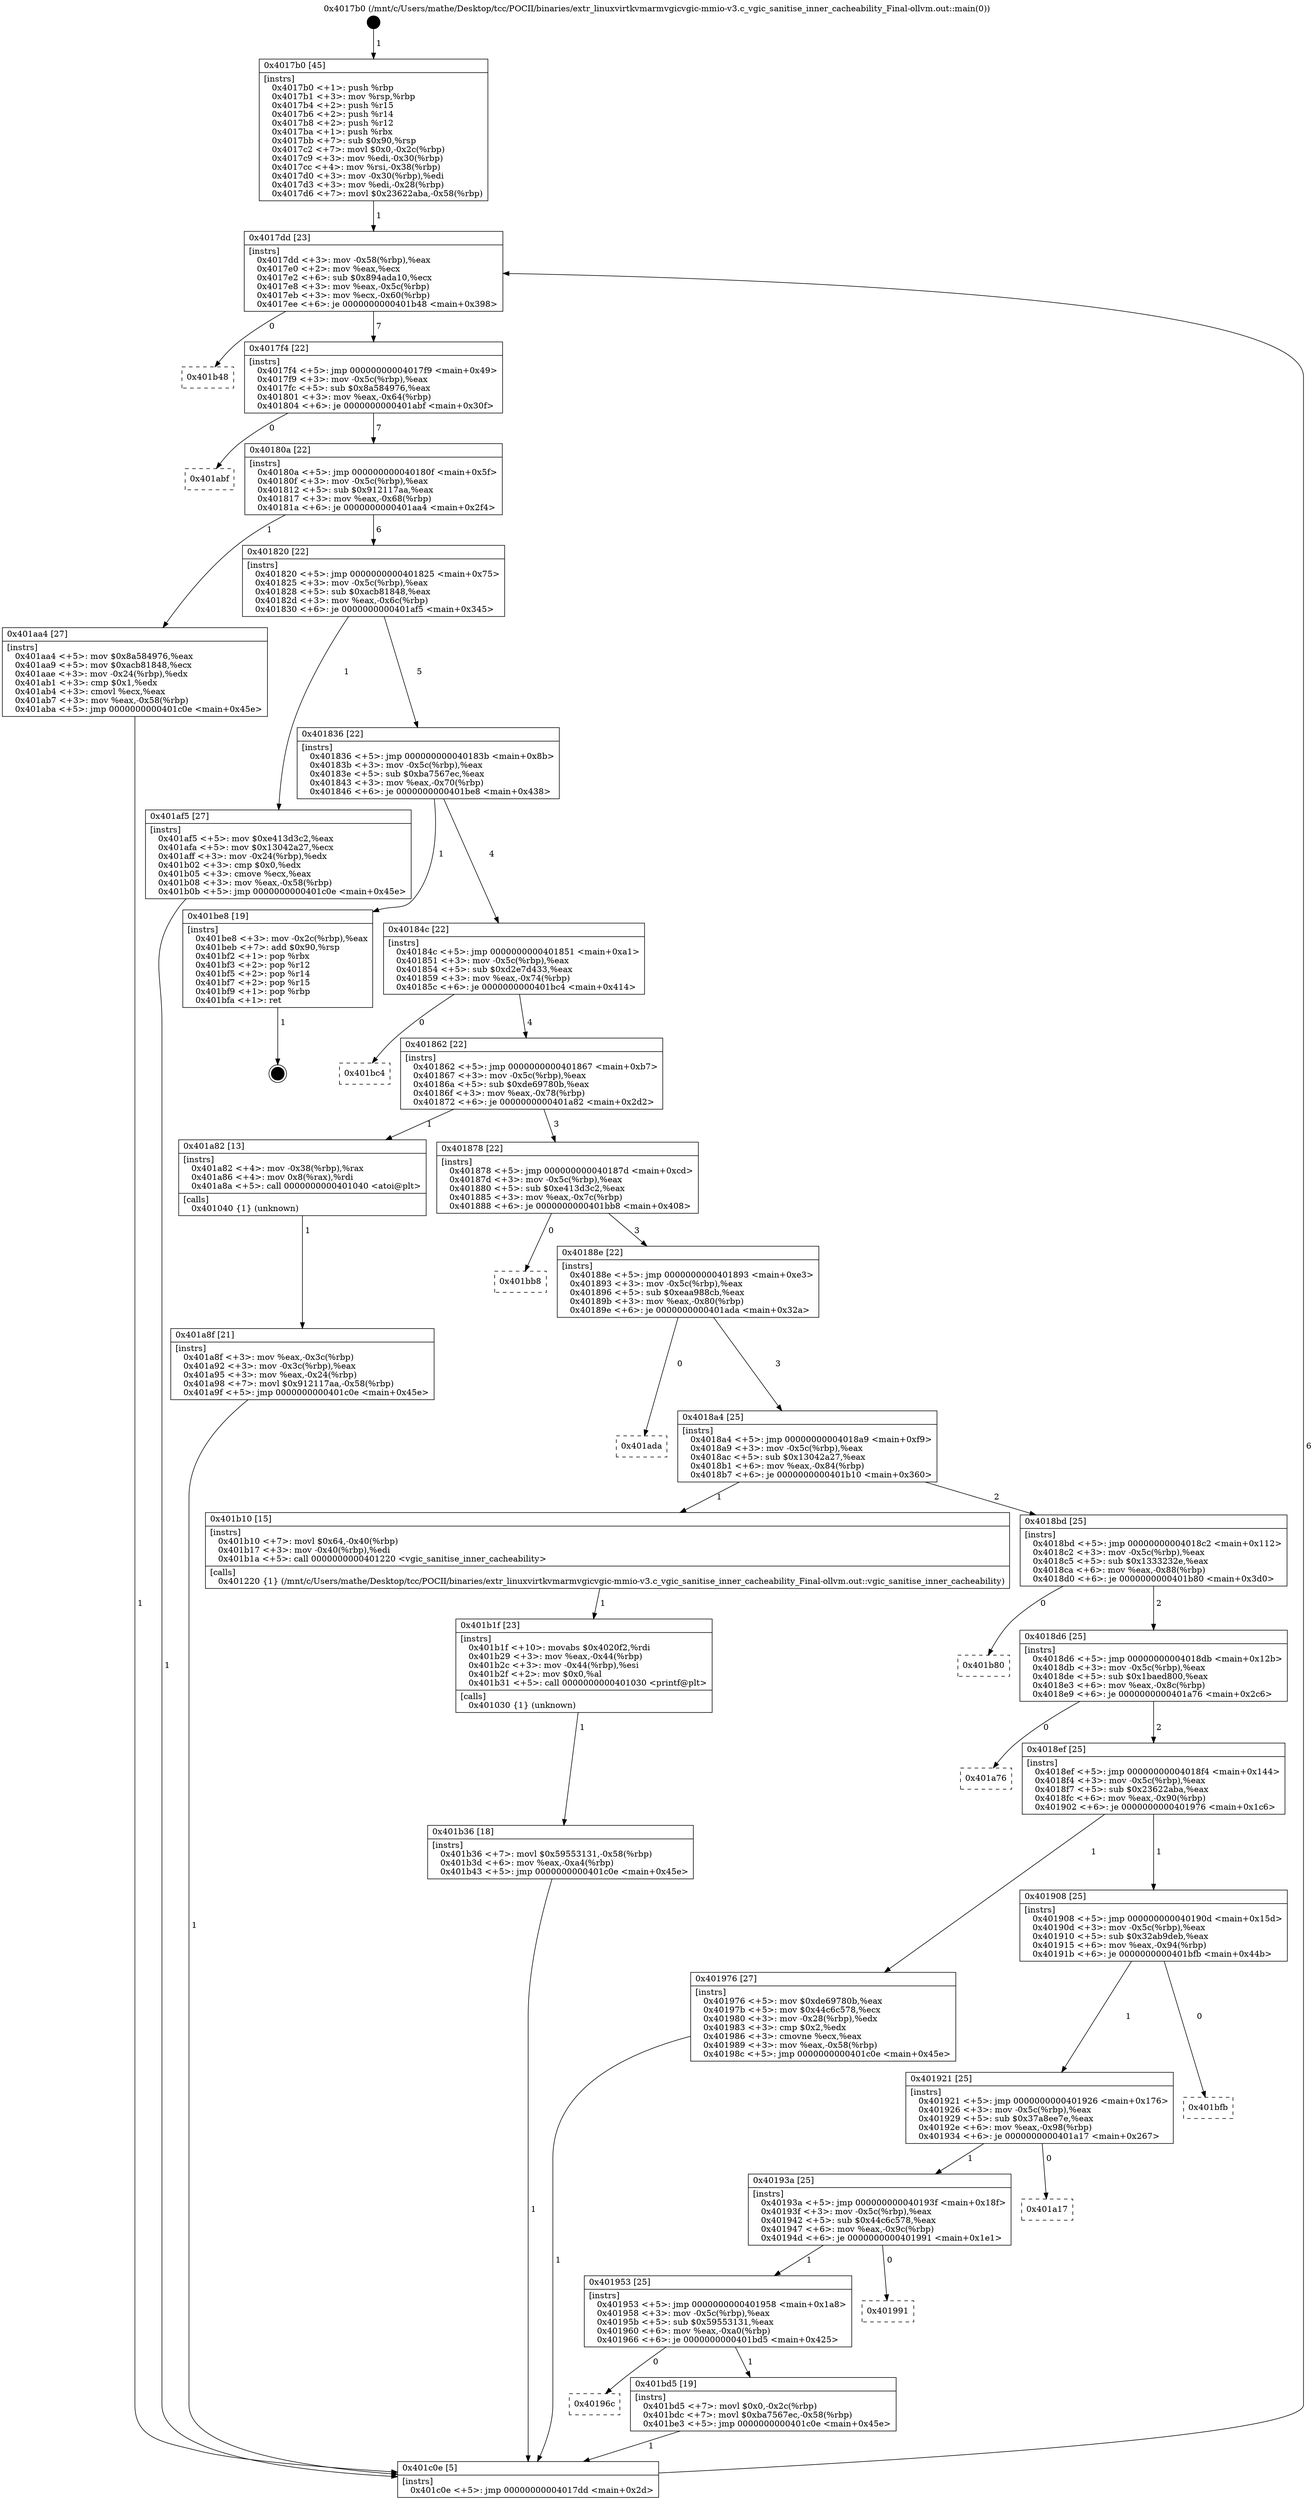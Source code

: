 digraph "0x4017b0" {
  label = "0x4017b0 (/mnt/c/Users/mathe/Desktop/tcc/POCII/binaries/extr_linuxvirtkvmarmvgicvgic-mmio-v3.c_vgic_sanitise_inner_cacheability_Final-ollvm.out::main(0))"
  labelloc = "t"
  node[shape=record]

  Entry [label="",width=0.3,height=0.3,shape=circle,fillcolor=black,style=filled]
  "0x4017dd" [label="{
     0x4017dd [23]\l
     | [instrs]\l
     &nbsp;&nbsp;0x4017dd \<+3\>: mov -0x58(%rbp),%eax\l
     &nbsp;&nbsp;0x4017e0 \<+2\>: mov %eax,%ecx\l
     &nbsp;&nbsp;0x4017e2 \<+6\>: sub $0x894ada10,%ecx\l
     &nbsp;&nbsp;0x4017e8 \<+3\>: mov %eax,-0x5c(%rbp)\l
     &nbsp;&nbsp;0x4017eb \<+3\>: mov %ecx,-0x60(%rbp)\l
     &nbsp;&nbsp;0x4017ee \<+6\>: je 0000000000401b48 \<main+0x398\>\l
  }"]
  "0x401b48" [label="{
     0x401b48\l
  }", style=dashed]
  "0x4017f4" [label="{
     0x4017f4 [22]\l
     | [instrs]\l
     &nbsp;&nbsp;0x4017f4 \<+5\>: jmp 00000000004017f9 \<main+0x49\>\l
     &nbsp;&nbsp;0x4017f9 \<+3\>: mov -0x5c(%rbp),%eax\l
     &nbsp;&nbsp;0x4017fc \<+5\>: sub $0x8a584976,%eax\l
     &nbsp;&nbsp;0x401801 \<+3\>: mov %eax,-0x64(%rbp)\l
     &nbsp;&nbsp;0x401804 \<+6\>: je 0000000000401abf \<main+0x30f\>\l
  }"]
  Exit [label="",width=0.3,height=0.3,shape=circle,fillcolor=black,style=filled,peripheries=2]
  "0x401abf" [label="{
     0x401abf\l
  }", style=dashed]
  "0x40180a" [label="{
     0x40180a [22]\l
     | [instrs]\l
     &nbsp;&nbsp;0x40180a \<+5\>: jmp 000000000040180f \<main+0x5f\>\l
     &nbsp;&nbsp;0x40180f \<+3\>: mov -0x5c(%rbp),%eax\l
     &nbsp;&nbsp;0x401812 \<+5\>: sub $0x912117aa,%eax\l
     &nbsp;&nbsp;0x401817 \<+3\>: mov %eax,-0x68(%rbp)\l
     &nbsp;&nbsp;0x40181a \<+6\>: je 0000000000401aa4 \<main+0x2f4\>\l
  }"]
  "0x40196c" [label="{
     0x40196c\l
  }", style=dashed]
  "0x401aa4" [label="{
     0x401aa4 [27]\l
     | [instrs]\l
     &nbsp;&nbsp;0x401aa4 \<+5\>: mov $0x8a584976,%eax\l
     &nbsp;&nbsp;0x401aa9 \<+5\>: mov $0xacb81848,%ecx\l
     &nbsp;&nbsp;0x401aae \<+3\>: mov -0x24(%rbp),%edx\l
     &nbsp;&nbsp;0x401ab1 \<+3\>: cmp $0x1,%edx\l
     &nbsp;&nbsp;0x401ab4 \<+3\>: cmovl %ecx,%eax\l
     &nbsp;&nbsp;0x401ab7 \<+3\>: mov %eax,-0x58(%rbp)\l
     &nbsp;&nbsp;0x401aba \<+5\>: jmp 0000000000401c0e \<main+0x45e\>\l
  }"]
  "0x401820" [label="{
     0x401820 [22]\l
     | [instrs]\l
     &nbsp;&nbsp;0x401820 \<+5\>: jmp 0000000000401825 \<main+0x75\>\l
     &nbsp;&nbsp;0x401825 \<+3\>: mov -0x5c(%rbp),%eax\l
     &nbsp;&nbsp;0x401828 \<+5\>: sub $0xacb81848,%eax\l
     &nbsp;&nbsp;0x40182d \<+3\>: mov %eax,-0x6c(%rbp)\l
     &nbsp;&nbsp;0x401830 \<+6\>: je 0000000000401af5 \<main+0x345\>\l
  }"]
  "0x401bd5" [label="{
     0x401bd5 [19]\l
     | [instrs]\l
     &nbsp;&nbsp;0x401bd5 \<+7\>: movl $0x0,-0x2c(%rbp)\l
     &nbsp;&nbsp;0x401bdc \<+7\>: movl $0xba7567ec,-0x58(%rbp)\l
     &nbsp;&nbsp;0x401be3 \<+5\>: jmp 0000000000401c0e \<main+0x45e\>\l
  }"]
  "0x401af5" [label="{
     0x401af5 [27]\l
     | [instrs]\l
     &nbsp;&nbsp;0x401af5 \<+5\>: mov $0xe413d3c2,%eax\l
     &nbsp;&nbsp;0x401afa \<+5\>: mov $0x13042a27,%ecx\l
     &nbsp;&nbsp;0x401aff \<+3\>: mov -0x24(%rbp),%edx\l
     &nbsp;&nbsp;0x401b02 \<+3\>: cmp $0x0,%edx\l
     &nbsp;&nbsp;0x401b05 \<+3\>: cmove %ecx,%eax\l
     &nbsp;&nbsp;0x401b08 \<+3\>: mov %eax,-0x58(%rbp)\l
     &nbsp;&nbsp;0x401b0b \<+5\>: jmp 0000000000401c0e \<main+0x45e\>\l
  }"]
  "0x401836" [label="{
     0x401836 [22]\l
     | [instrs]\l
     &nbsp;&nbsp;0x401836 \<+5\>: jmp 000000000040183b \<main+0x8b\>\l
     &nbsp;&nbsp;0x40183b \<+3\>: mov -0x5c(%rbp),%eax\l
     &nbsp;&nbsp;0x40183e \<+5\>: sub $0xba7567ec,%eax\l
     &nbsp;&nbsp;0x401843 \<+3\>: mov %eax,-0x70(%rbp)\l
     &nbsp;&nbsp;0x401846 \<+6\>: je 0000000000401be8 \<main+0x438\>\l
  }"]
  "0x401953" [label="{
     0x401953 [25]\l
     | [instrs]\l
     &nbsp;&nbsp;0x401953 \<+5\>: jmp 0000000000401958 \<main+0x1a8\>\l
     &nbsp;&nbsp;0x401958 \<+3\>: mov -0x5c(%rbp),%eax\l
     &nbsp;&nbsp;0x40195b \<+5\>: sub $0x59553131,%eax\l
     &nbsp;&nbsp;0x401960 \<+6\>: mov %eax,-0xa0(%rbp)\l
     &nbsp;&nbsp;0x401966 \<+6\>: je 0000000000401bd5 \<main+0x425\>\l
  }"]
  "0x401be8" [label="{
     0x401be8 [19]\l
     | [instrs]\l
     &nbsp;&nbsp;0x401be8 \<+3\>: mov -0x2c(%rbp),%eax\l
     &nbsp;&nbsp;0x401beb \<+7\>: add $0x90,%rsp\l
     &nbsp;&nbsp;0x401bf2 \<+1\>: pop %rbx\l
     &nbsp;&nbsp;0x401bf3 \<+2\>: pop %r12\l
     &nbsp;&nbsp;0x401bf5 \<+2\>: pop %r14\l
     &nbsp;&nbsp;0x401bf7 \<+2\>: pop %r15\l
     &nbsp;&nbsp;0x401bf9 \<+1\>: pop %rbp\l
     &nbsp;&nbsp;0x401bfa \<+1\>: ret\l
  }"]
  "0x40184c" [label="{
     0x40184c [22]\l
     | [instrs]\l
     &nbsp;&nbsp;0x40184c \<+5\>: jmp 0000000000401851 \<main+0xa1\>\l
     &nbsp;&nbsp;0x401851 \<+3\>: mov -0x5c(%rbp),%eax\l
     &nbsp;&nbsp;0x401854 \<+5\>: sub $0xd2e7d433,%eax\l
     &nbsp;&nbsp;0x401859 \<+3\>: mov %eax,-0x74(%rbp)\l
     &nbsp;&nbsp;0x40185c \<+6\>: je 0000000000401bc4 \<main+0x414\>\l
  }"]
  "0x401991" [label="{
     0x401991\l
  }", style=dashed]
  "0x401bc4" [label="{
     0x401bc4\l
  }", style=dashed]
  "0x401862" [label="{
     0x401862 [22]\l
     | [instrs]\l
     &nbsp;&nbsp;0x401862 \<+5\>: jmp 0000000000401867 \<main+0xb7\>\l
     &nbsp;&nbsp;0x401867 \<+3\>: mov -0x5c(%rbp),%eax\l
     &nbsp;&nbsp;0x40186a \<+5\>: sub $0xde69780b,%eax\l
     &nbsp;&nbsp;0x40186f \<+3\>: mov %eax,-0x78(%rbp)\l
     &nbsp;&nbsp;0x401872 \<+6\>: je 0000000000401a82 \<main+0x2d2\>\l
  }"]
  "0x40193a" [label="{
     0x40193a [25]\l
     | [instrs]\l
     &nbsp;&nbsp;0x40193a \<+5\>: jmp 000000000040193f \<main+0x18f\>\l
     &nbsp;&nbsp;0x40193f \<+3\>: mov -0x5c(%rbp),%eax\l
     &nbsp;&nbsp;0x401942 \<+5\>: sub $0x44c6c578,%eax\l
     &nbsp;&nbsp;0x401947 \<+6\>: mov %eax,-0x9c(%rbp)\l
     &nbsp;&nbsp;0x40194d \<+6\>: je 0000000000401991 \<main+0x1e1\>\l
  }"]
  "0x401a82" [label="{
     0x401a82 [13]\l
     | [instrs]\l
     &nbsp;&nbsp;0x401a82 \<+4\>: mov -0x38(%rbp),%rax\l
     &nbsp;&nbsp;0x401a86 \<+4\>: mov 0x8(%rax),%rdi\l
     &nbsp;&nbsp;0x401a8a \<+5\>: call 0000000000401040 \<atoi@plt\>\l
     | [calls]\l
     &nbsp;&nbsp;0x401040 \{1\} (unknown)\l
  }"]
  "0x401878" [label="{
     0x401878 [22]\l
     | [instrs]\l
     &nbsp;&nbsp;0x401878 \<+5\>: jmp 000000000040187d \<main+0xcd\>\l
     &nbsp;&nbsp;0x40187d \<+3\>: mov -0x5c(%rbp),%eax\l
     &nbsp;&nbsp;0x401880 \<+5\>: sub $0xe413d3c2,%eax\l
     &nbsp;&nbsp;0x401885 \<+3\>: mov %eax,-0x7c(%rbp)\l
     &nbsp;&nbsp;0x401888 \<+6\>: je 0000000000401bb8 \<main+0x408\>\l
  }"]
  "0x401a17" [label="{
     0x401a17\l
  }", style=dashed]
  "0x401bb8" [label="{
     0x401bb8\l
  }", style=dashed]
  "0x40188e" [label="{
     0x40188e [22]\l
     | [instrs]\l
     &nbsp;&nbsp;0x40188e \<+5\>: jmp 0000000000401893 \<main+0xe3\>\l
     &nbsp;&nbsp;0x401893 \<+3\>: mov -0x5c(%rbp),%eax\l
     &nbsp;&nbsp;0x401896 \<+5\>: sub $0xeaa988cb,%eax\l
     &nbsp;&nbsp;0x40189b \<+3\>: mov %eax,-0x80(%rbp)\l
     &nbsp;&nbsp;0x40189e \<+6\>: je 0000000000401ada \<main+0x32a\>\l
  }"]
  "0x401921" [label="{
     0x401921 [25]\l
     | [instrs]\l
     &nbsp;&nbsp;0x401921 \<+5\>: jmp 0000000000401926 \<main+0x176\>\l
     &nbsp;&nbsp;0x401926 \<+3\>: mov -0x5c(%rbp),%eax\l
     &nbsp;&nbsp;0x401929 \<+5\>: sub $0x37a8ee7e,%eax\l
     &nbsp;&nbsp;0x40192e \<+6\>: mov %eax,-0x98(%rbp)\l
     &nbsp;&nbsp;0x401934 \<+6\>: je 0000000000401a17 \<main+0x267\>\l
  }"]
  "0x401ada" [label="{
     0x401ada\l
  }", style=dashed]
  "0x4018a4" [label="{
     0x4018a4 [25]\l
     | [instrs]\l
     &nbsp;&nbsp;0x4018a4 \<+5\>: jmp 00000000004018a9 \<main+0xf9\>\l
     &nbsp;&nbsp;0x4018a9 \<+3\>: mov -0x5c(%rbp),%eax\l
     &nbsp;&nbsp;0x4018ac \<+5\>: sub $0x13042a27,%eax\l
     &nbsp;&nbsp;0x4018b1 \<+6\>: mov %eax,-0x84(%rbp)\l
     &nbsp;&nbsp;0x4018b7 \<+6\>: je 0000000000401b10 \<main+0x360\>\l
  }"]
  "0x401bfb" [label="{
     0x401bfb\l
  }", style=dashed]
  "0x401b10" [label="{
     0x401b10 [15]\l
     | [instrs]\l
     &nbsp;&nbsp;0x401b10 \<+7\>: movl $0x64,-0x40(%rbp)\l
     &nbsp;&nbsp;0x401b17 \<+3\>: mov -0x40(%rbp),%edi\l
     &nbsp;&nbsp;0x401b1a \<+5\>: call 0000000000401220 \<vgic_sanitise_inner_cacheability\>\l
     | [calls]\l
     &nbsp;&nbsp;0x401220 \{1\} (/mnt/c/Users/mathe/Desktop/tcc/POCII/binaries/extr_linuxvirtkvmarmvgicvgic-mmio-v3.c_vgic_sanitise_inner_cacheability_Final-ollvm.out::vgic_sanitise_inner_cacheability)\l
  }"]
  "0x4018bd" [label="{
     0x4018bd [25]\l
     | [instrs]\l
     &nbsp;&nbsp;0x4018bd \<+5\>: jmp 00000000004018c2 \<main+0x112\>\l
     &nbsp;&nbsp;0x4018c2 \<+3\>: mov -0x5c(%rbp),%eax\l
     &nbsp;&nbsp;0x4018c5 \<+5\>: sub $0x1333232e,%eax\l
     &nbsp;&nbsp;0x4018ca \<+6\>: mov %eax,-0x88(%rbp)\l
     &nbsp;&nbsp;0x4018d0 \<+6\>: je 0000000000401b80 \<main+0x3d0\>\l
  }"]
  "0x401b36" [label="{
     0x401b36 [18]\l
     | [instrs]\l
     &nbsp;&nbsp;0x401b36 \<+7\>: movl $0x59553131,-0x58(%rbp)\l
     &nbsp;&nbsp;0x401b3d \<+6\>: mov %eax,-0xa4(%rbp)\l
     &nbsp;&nbsp;0x401b43 \<+5\>: jmp 0000000000401c0e \<main+0x45e\>\l
  }"]
  "0x401b80" [label="{
     0x401b80\l
  }", style=dashed]
  "0x4018d6" [label="{
     0x4018d6 [25]\l
     | [instrs]\l
     &nbsp;&nbsp;0x4018d6 \<+5\>: jmp 00000000004018db \<main+0x12b\>\l
     &nbsp;&nbsp;0x4018db \<+3\>: mov -0x5c(%rbp),%eax\l
     &nbsp;&nbsp;0x4018de \<+5\>: sub $0x1baed800,%eax\l
     &nbsp;&nbsp;0x4018e3 \<+6\>: mov %eax,-0x8c(%rbp)\l
     &nbsp;&nbsp;0x4018e9 \<+6\>: je 0000000000401a76 \<main+0x2c6\>\l
  }"]
  "0x401b1f" [label="{
     0x401b1f [23]\l
     | [instrs]\l
     &nbsp;&nbsp;0x401b1f \<+10\>: movabs $0x4020f2,%rdi\l
     &nbsp;&nbsp;0x401b29 \<+3\>: mov %eax,-0x44(%rbp)\l
     &nbsp;&nbsp;0x401b2c \<+3\>: mov -0x44(%rbp),%esi\l
     &nbsp;&nbsp;0x401b2f \<+2\>: mov $0x0,%al\l
     &nbsp;&nbsp;0x401b31 \<+5\>: call 0000000000401030 \<printf@plt\>\l
     | [calls]\l
     &nbsp;&nbsp;0x401030 \{1\} (unknown)\l
  }"]
  "0x401a76" [label="{
     0x401a76\l
  }", style=dashed]
  "0x4018ef" [label="{
     0x4018ef [25]\l
     | [instrs]\l
     &nbsp;&nbsp;0x4018ef \<+5\>: jmp 00000000004018f4 \<main+0x144\>\l
     &nbsp;&nbsp;0x4018f4 \<+3\>: mov -0x5c(%rbp),%eax\l
     &nbsp;&nbsp;0x4018f7 \<+5\>: sub $0x23622aba,%eax\l
     &nbsp;&nbsp;0x4018fc \<+6\>: mov %eax,-0x90(%rbp)\l
     &nbsp;&nbsp;0x401902 \<+6\>: je 0000000000401976 \<main+0x1c6\>\l
  }"]
  "0x401a8f" [label="{
     0x401a8f [21]\l
     | [instrs]\l
     &nbsp;&nbsp;0x401a8f \<+3\>: mov %eax,-0x3c(%rbp)\l
     &nbsp;&nbsp;0x401a92 \<+3\>: mov -0x3c(%rbp),%eax\l
     &nbsp;&nbsp;0x401a95 \<+3\>: mov %eax,-0x24(%rbp)\l
     &nbsp;&nbsp;0x401a98 \<+7\>: movl $0x912117aa,-0x58(%rbp)\l
     &nbsp;&nbsp;0x401a9f \<+5\>: jmp 0000000000401c0e \<main+0x45e\>\l
  }"]
  "0x401976" [label="{
     0x401976 [27]\l
     | [instrs]\l
     &nbsp;&nbsp;0x401976 \<+5\>: mov $0xde69780b,%eax\l
     &nbsp;&nbsp;0x40197b \<+5\>: mov $0x44c6c578,%ecx\l
     &nbsp;&nbsp;0x401980 \<+3\>: mov -0x28(%rbp),%edx\l
     &nbsp;&nbsp;0x401983 \<+3\>: cmp $0x2,%edx\l
     &nbsp;&nbsp;0x401986 \<+3\>: cmovne %ecx,%eax\l
     &nbsp;&nbsp;0x401989 \<+3\>: mov %eax,-0x58(%rbp)\l
     &nbsp;&nbsp;0x40198c \<+5\>: jmp 0000000000401c0e \<main+0x45e\>\l
  }"]
  "0x401908" [label="{
     0x401908 [25]\l
     | [instrs]\l
     &nbsp;&nbsp;0x401908 \<+5\>: jmp 000000000040190d \<main+0x15d\>\l
     &nbsp;&nbsp;0x40190d \<+3\>: mov -0x5c(%rbp),%eax\l
     &nbsp;&nbsp;0x401910 \<+5\>: sub $0x32ab9deb,%eax\l
     &nbsp;&nbsp;0x401915 \<+6\>: mov %eax,-0x94(%rbp)\l
     &nbsp;&nbsp;0x40191b \<+6\>: je 0000000000401bfb \<main+0x44b\>\l
  }"]
  "0x401c0e" [label="{
     0x401c0e [5]\l
     | [instrs]\l
     &nbsp;&nbsp;0x401c0e \<+5\>: jmp 00000000004017dd \<main+0x2d\>\l
  }"]
  "0x4017b0" [label="{
     0x4017b0 [45]\l
     | [instrs]\l
     &nbsp;&nbsp;0x4017b0 \<+1\>: push %rbp\l
     &nbsp;&nbsp;0x4017b1 \<+3\>: mov %rsp,%rbp\l
     &nbsp;&nbsp;0x4017b4 \<+2\>: push %r15\l
     &nbsp;&nbsp;0x4017b6 \<+2\>: push %r14\l
     &nbsp;&nbsp;0x4017b8 \<+2\>: push %r12\l
     &nbsp;&nbsp;0x4017ba \<+1\>: push %rbx\l
     &nbsp;&nbsp;0x4017bb \<+7\>: sub $0x90,%rsp\l
     &nbsp;&nbsp;0x4017c2 \<+7\>: movl $0x0,-0x2c(%rbp)\l
     &nbsp;&nbsp;0x4017c9 \<+3\>: mov %edi,-0x30(%rbp)\l
     &nbsp;&nbsp;0x4017cc \<+4\>: mov %rsi,-0x38(%rbp)\l
     &nbsp;&nbsp;0x4017d0 \<+3\>: mov -0x30(%rbp),%edi\l
     &nbsp;&nbsp;0x4017d3 \<+3\>: mov %edi,-0x28(%rbp)\l
     &nbsp;&nbsp;0x4017d6 \<+7\>: movl $0x23622aba,-0x58(%rbp)\l
  }"]
  Entry -> "0x4017b0" [label=" 1"]
  "0x4017dd" -> "0x401b48" [label=" 0"]
  "0x4017dd" -> "0x4017f4" [label=" 7"]
  "0x401be8" -> Exit [label=" 1"]
  "0x4017f4" -> "0x401abf" [label=" 0"]
  "0x4017f4" -> "0x40180a" [label=" 7"]
  "0x401bd5" -> "0x401c0e" [label=" 1"]
  "0x40180a" -> "0x401aa4" [label=" 1"]
  "0x40180a" -> "0x401820" [label=" 6"]
  "0x401953" -> "0x40196c" [label=" 0"]
  "0x401820" -> "0x401af5" [label=" 1"]
  "0x401820" -> "0x401836" [label=" 5"]
  "0x401953" -> "0x401bd5" [label=" 1"]
  "0x401836" -> "0x401be8" [label=" 1"]
  "0x401836" -> "0x40184c" [label=" 4"]
  "0x40193a" -> "0x401953" [label=" 1"]
  "0x40184c" -> "0x401bc4" [label=" 0"]
  "0x40184c" -> "0x401862" [label=" 4"]
  "0x40193a" -> "0x401991" [label=" 0"]
  "0x401862" -> "0x401a82" [label=" 1"]
  "0x401862" -> "0x401878" [label=" 3"]
  "0x401921" -> "0x40193a" [label=" 1"]
  "0x401878" -> "0x401bb8" [label=" 0"]
  "0x401878" -> "0x40188e" [label=" 3"]
  "0x401921" -> "0x401a17" [label=" 0"]
  "0x40188e" -> "0x401ada" [label=" 0"]
  "0x40188e" -> "0x4018a4" [label=" 3"]
  "0x401908" -> "0x401921" [label=" 1"]
  "0x4018a4" -> "0x401b10" [label=" 1"]
  "0x4018a4" -> "0x4018bd" [label=" 2"]
  "0x401908" -> "0x401bfb" [label=" 0"]
  "0x4018bd" -> "0x401b80" [label=" 0"]
  "0x4018bd" -> "0x4018d6" [label=" 2"]
  "0x401b36" -> "0x401c0e" [label=" 1"]
  "0x4018d6" -> "0x401a76" [label=" 0"]
  "0x4018d6" -> "0x4018ef" [label=" 2"]
  "0x401b1f" -> "0x401b36" [label=" 1"]
  "0x4018ef" -> "0x401976" [label=" 1"]
  "0x4018ef" -> "0x401908" [label=" 1"]
  "0x401976" -> "0x401c0e" [label=" 1"]
  "0x4017b0" -> "0x4017dd" [label=" 1"]
  "0x401c0e" -> "0x4017dd" [label=" 6"]
  "0x401a82" -> "0x401a8f" [label=" 1"]
  "0x401a8f" -> "0x401c0e" [label=" 1"]
  "0x401aa4" -> "0x401c0e" [label=" 1"]
  "0x401af5" -> "0x401c0e" [label=" 1"]
  "0x401b10" -> "0x401b1f" [label=" 1"]
}
